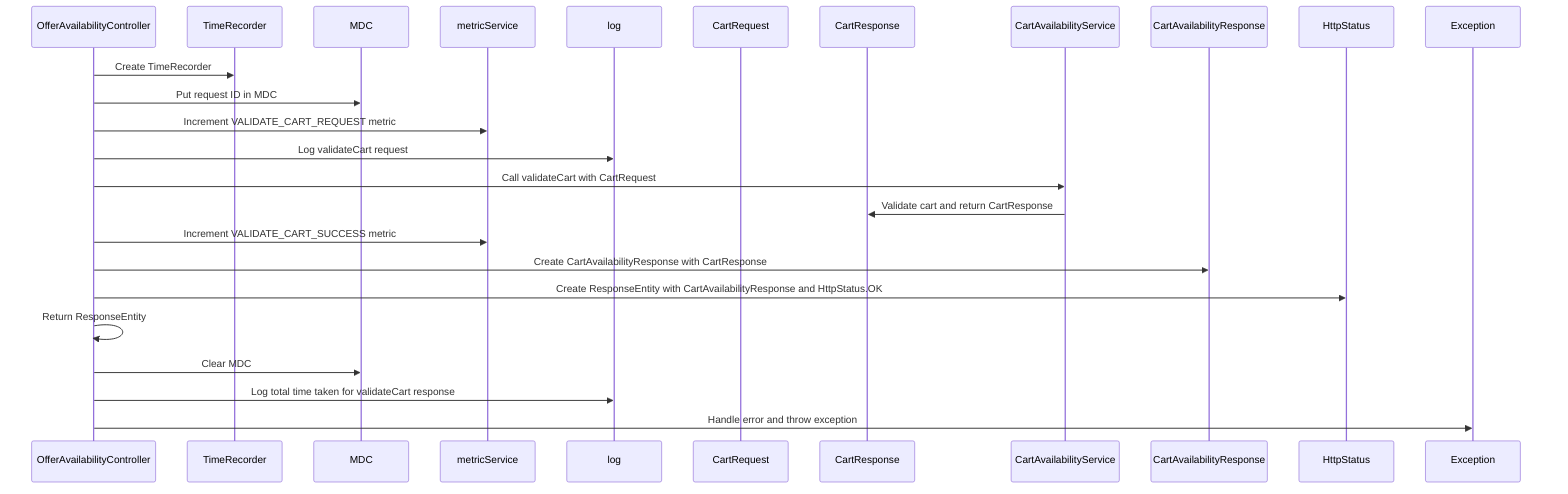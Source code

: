 sequenceDiagram
    participant OfferAvailabilityController
    participant TimeRecorder
    participant MDC
    participant metricService
    participant log
    participant CartRequest
    participant CartResponse
    participant CartAvailabilityService
    participant CartAvailabilityResponse
    participant HttpStatus
    participant Exception
    
    OfferAvailabilityController->>TimeRecorder: Create TimeRecorder
    OfferAvailabilityController->>MDC: Put request ID in MDC
    OfferAvailabilityController->>metricService: Increment VALIDATE_CART_REQUEST metric
    OfferAvailabilityController->>log: Log validateCart request
    OfferAvailabilityController->>CartAvailabilityService: Call validateCart with CartRequest
    CartAvailabilityService->>CartResponse: Validate cart and return CartResponse
    OfferAvailabilityController->>metricService: Increment VALIDATE_CART_SUCCESS metric
    OfferAvailabilityController->>CartAvailabilityResponse: Create CartAvailabilityResponse with CartResponse
    OfferAvailabilityController->>HttpStatus: Create ResponseEntity with CartAvailabilityResponse and HttpStatus.OK
    OfferAvailabilityController->>OfferAvailabilityController: Return ResponseEntity
    OfferAvailabilityController->>MDC: Clear MDC
    OfferAvailabilityController->>log: Log total time taken for validateCart response
    OfferAvailabilityController->>Exception: Handle error and throw exception